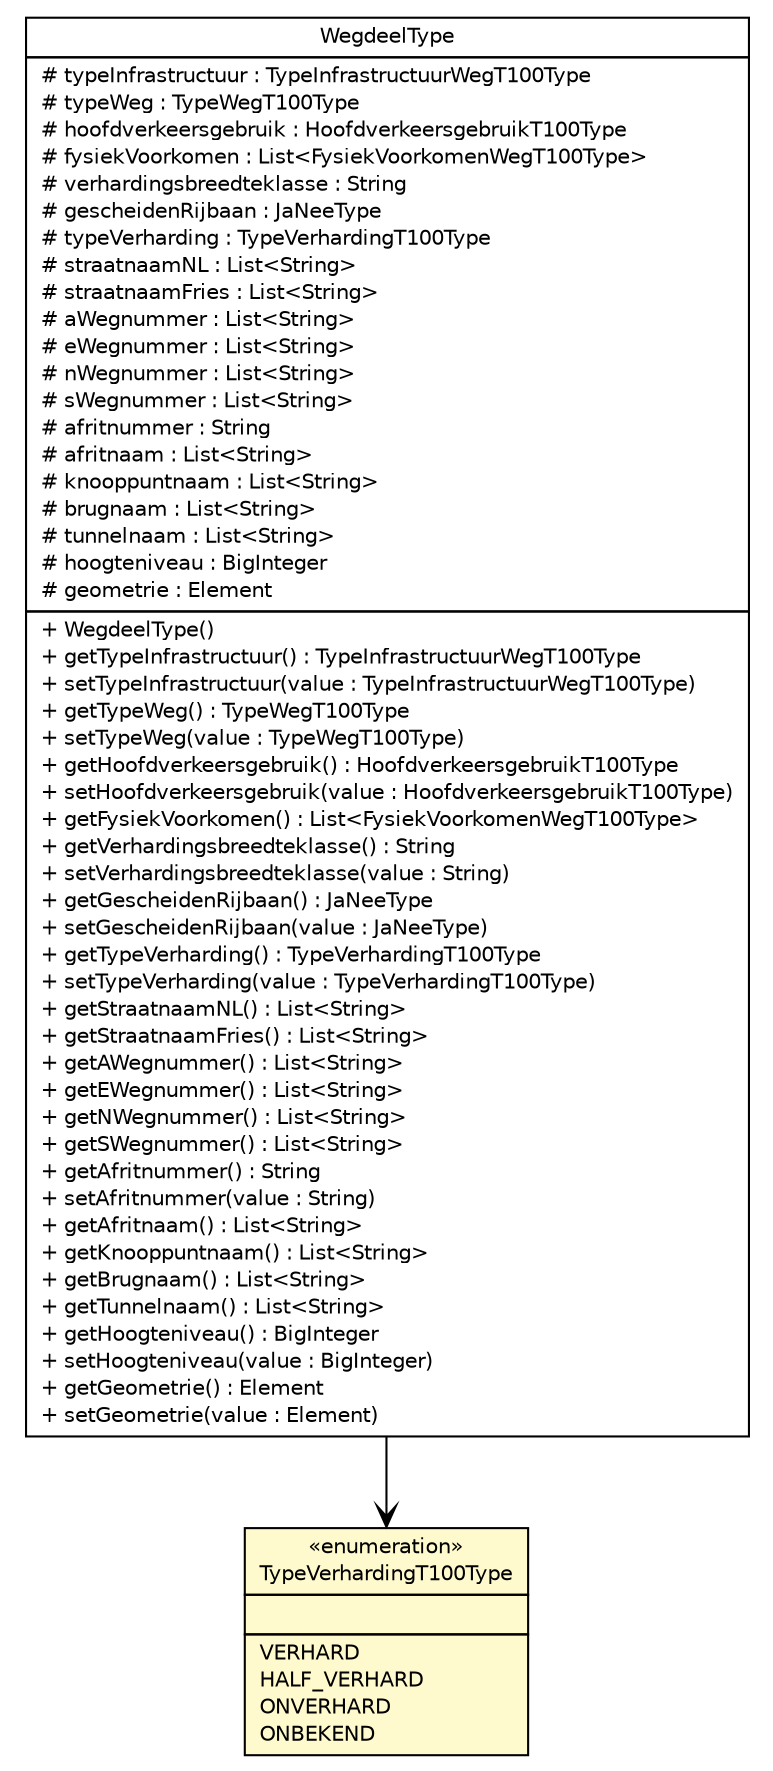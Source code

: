 #!/usr/local/bin/dot
#
# Class diagram 
# Generated by UMLGraph version R5_6-24-gf6e263 (http://www.umlgraph.org/)
#

digraph G {
	edge [fontname="Helvetica",fontsize=10,labelfontname="Helvetica",labelfontsize=10];
	node [fontname="Helvetica",fontsize=10,shape=plaintext];
	nodesep=0.25;
	ranksep=0.5;
	// nl.b3p.topnl.top100nl.WegdeelType
	c45934 [label=<<table title="nl.b3p.topnl.top100nl.WegdeelType" border="0" cellborder="1" cellspacing="0" cellpadding="2" port="p" href="./WegdeelType.html">
		<tr><td><table border="0" cellspacing="0" cellpadding="1">
<tr><td align="center" balign="center"> WegdeelType </td></tr>
		</table></td></tr>
		<tr><td><table border="0" cellspacing="0" cellpadding="1">
<tr><td align="left" balign="left"> # typeInfrastructuur : TypeInfrastructuurWegT100Type </td></tr>
<tr><td align="left" balign="left"> # typeWeg : TypeWegT100Type </td></tr>
<tr><td align="left" balign="left"> # hoofdverkeersgebruik : HoofdverkeersgebruikT100Type </td></tr>
<tr><td align="left" balign="left"> # fysiekVoorkomen : List&lt;FysiekVoorkomenWegT100Type&gt; </td></tr>
<tr><td align="left" balign="left"> # verhardingsbreedteklasse : String </td></tr>
<tr><td align="left" balign="left"> # gescheidenRijbaan : JaNeeType </td></tr>
<tr><td align="left" balign="left"> # typeVerharding : TypeVerhardingT100Type </td></tr>
<tr><td align="left" balign="left"> # straatnaamNL : List&lt;String&gt; </td></tr>
<tr><td align="left" balign="left"> # straatnaamFries : List&lt;String&gt; </td></tr>
<tr><td align="left" balign="left"> # aWegnummer : List&lt;String&gt; </td></tr>
<tr><td align="left" balign="left"> # eWegnummer : List&lt;String&gt; </td></tr>
<tr><td align="left" balign="left"> # nWegnummer : List&lt;String&gt; </td></tr>
<tr><td align="left" balign="left"> # sWegnummer : List&lt;String&gt; </td></tr>
<tr><td align="left" balign="left"> # afritnummer : String </td></tr>
<tr><td align="left" balign="left"> # afritnaam : List&lt;String&gt; </td></tr>
<tr><td align="left" balign="left"> # knooppuntnaam : List&lt;String&gt; </td></tr>
<tr><td align="left" balign="left"> # brugnaam : List&lt;String&gt; </td></tr>
<tr><td align="left" balign="left"> # tunnelnaam : List&lt;String&gt; </td></tr>
<tr><td align="left" balign="left"> # hoogteniveau : BigInteger </td></tr>
<tr><td align="left" balign="left"> # geometrie : Element </td></tr>
		</table></td></tr>
		<tr><td><table border="0" cellspacing="0" cellpadding="1">
<tr><td align="left" balign="left"> + WegdeelType() </td></tr>
<tr><td align="left" balign="left"> + getTypeInfrastructuur() : TypeInfrastructuurWegT100Type </td></tr>
<tr><td align="left" balign="left"> + setTypeInfrastructuur(value : TypeInfrastructuurWegT100Type) </td></tr>
<tr><td align="left" balign="left"> + getTypeWeg() : TypeWegT100Type </td></tr>
<tr><td align="left" balign="left"> + setTypeWeg(value : TypeWegT100Type) </td></tr>
<tr><td align="left" balign="left"> + getHoofdverkeersgebruik() : HoofdverkeersgebruikT100Type </td></tr>
<tr><td align="left" balign="left"> + setHoofdverkeersgebruik(value : HoofdverkeersgebruikT100Type) </td></tr>
<tr><td align="left" balign="left"> + getFysiekVoorkomen() : List&lt;FysiekVoorkomenWegT100Type&gt; </td></tr>
<tr><td align="left" balign="left"> + getVerhardingsbreedteklasse() : String </td></tr>
<tr><td align="left" balign="left"> + setVerhardingsbreedteklasse(value : String) </td></tr>
<tr><td align="left" balign="left"> + getGescheidenRijbaan() : JaNeeType </td></tr>
<tr><td align="left" balign="left"> + setGescheidenRijbaan(value : JaNeeType) </td></tr>
<tr><td align="left" balign="left"> + getTypeVerharding() : TypeVerhardingT100Type </td></tr>
<tr><td align="left" balign="left"> + setTypeVerharding(value : TypeVerhardingT100Type) </td></tr>
<tr><td align="left" balign="left"> + getStraatnaamNL() : List&lt;String&gt; </td></tr>
<tr><td align="left" balign="left"> + getStraatnaamFries() : List&lt;String&gt; </td></tr>
<tr><td align="left" balign="left"> + getAWegnummer() : List&lt;String&gt; </td></tr>
<tr><td align="left" balign="left"> + getEWegnummer() : List&lt;String&gt; </td></tr>
<tr><td align="left" balign="left"> + getNWegnummer() : List&lt;String&gt; </td></tr>
<tr><td align="left" balign="left"> + getSWegnummer() : List&lt;String&gt; </td></tr>
<tr><td align="left" balign="left"> + getAfritnummer() : String </td></tr>
<tr><td align="left" balign="left"> + setAfritnummer(value : String) </td></tr>
<tr><td align="left" balign="left"> + getAfritnaam() : List&lt;String&gt; </td></tr>
<tr><td align="left" balign="left"> + getKnooppuntnaam() : List&lt;String&gt; </td></tr>
<tr><td align="left" balign="left"> + getBrugnaam() : List&lt;String&gt; </td></tr>
<tr><td align="left" balign="left"> + getTunnelnaam() : List&lt;String&gt; </td></tr>
<tr><td align="left" balign="left"> + getHoogteniveau() : BigInteger </td></tr>
<tr><td align="left" balign="left"> + setHoogteniveau(value : BigInteger) </td></tr>
<tr><td align="left" balign="left"> + getGeometrie() : Element </td></tr>
<tr><td align="left" balign="left"> + setGeometrie(value : Element) </td></tr>
		</table></td></tr>
		</table>>, URL="./WegdeelType.html", fontname="Helvetica", fontcolor="black", fontsize=10.0];
	// nl.b3p.topnl.top100nl.TypeVerhardingT100Type
	c45945 [label=<<table title="nl.b3p.topnl.top100nl.TypeVerhardingT100Type" border="0" cellborder="1" cellspacing="0" cellpadding="2" port="p" bgcolor="lemonChiffon" href="./TypeVerhardingT100Type.html">
		<tr><td><table border="0" cellspacing="0" cellpadding="1">
<tr><td align="center" balign="center"> &#171;enumeration&#187; </td></tr>
<tr><td align="center" balign="center"> TypeVerhardingT100Type </td></tr>
		</table></td></tr>
		<tr><td><table border="0" cellspacing="0" cellpadding="1">
<tr><td align="left" balign="left">  </td></tr>
		</table></td></tr>
		<tr><td><table border="0" cellspacing="0" cellpadding="1">
<tr><td align="left" balign="left"> VERHARD </td></tr>
<tr><td align="left" balign="left"> HALF_VERHARD </td></tr>
<tr><td align="left" balign="left"> ONVERHARD </td></tr>
<tr><td align="left" balign="left"> ONBEKEND </td></tr>
		</table></td></tr>
		</table>>, URL="./TypeVerhardingT100Type.html", fontname="Helvetica", fontcolor="black", fontsize=10.0];
	// nl.b3p.topnl.top100nl.WegdeelType NAVASSOC nl.b3p.topnl.top100nl.TypeVerhardingT100Type
	c45934:p -> c45945:p [taillabel="", label="", headlabel="", fontname="Helvetica", fontcolor="black", fontsize=10.0, color="black", arrowhead=open];
}

